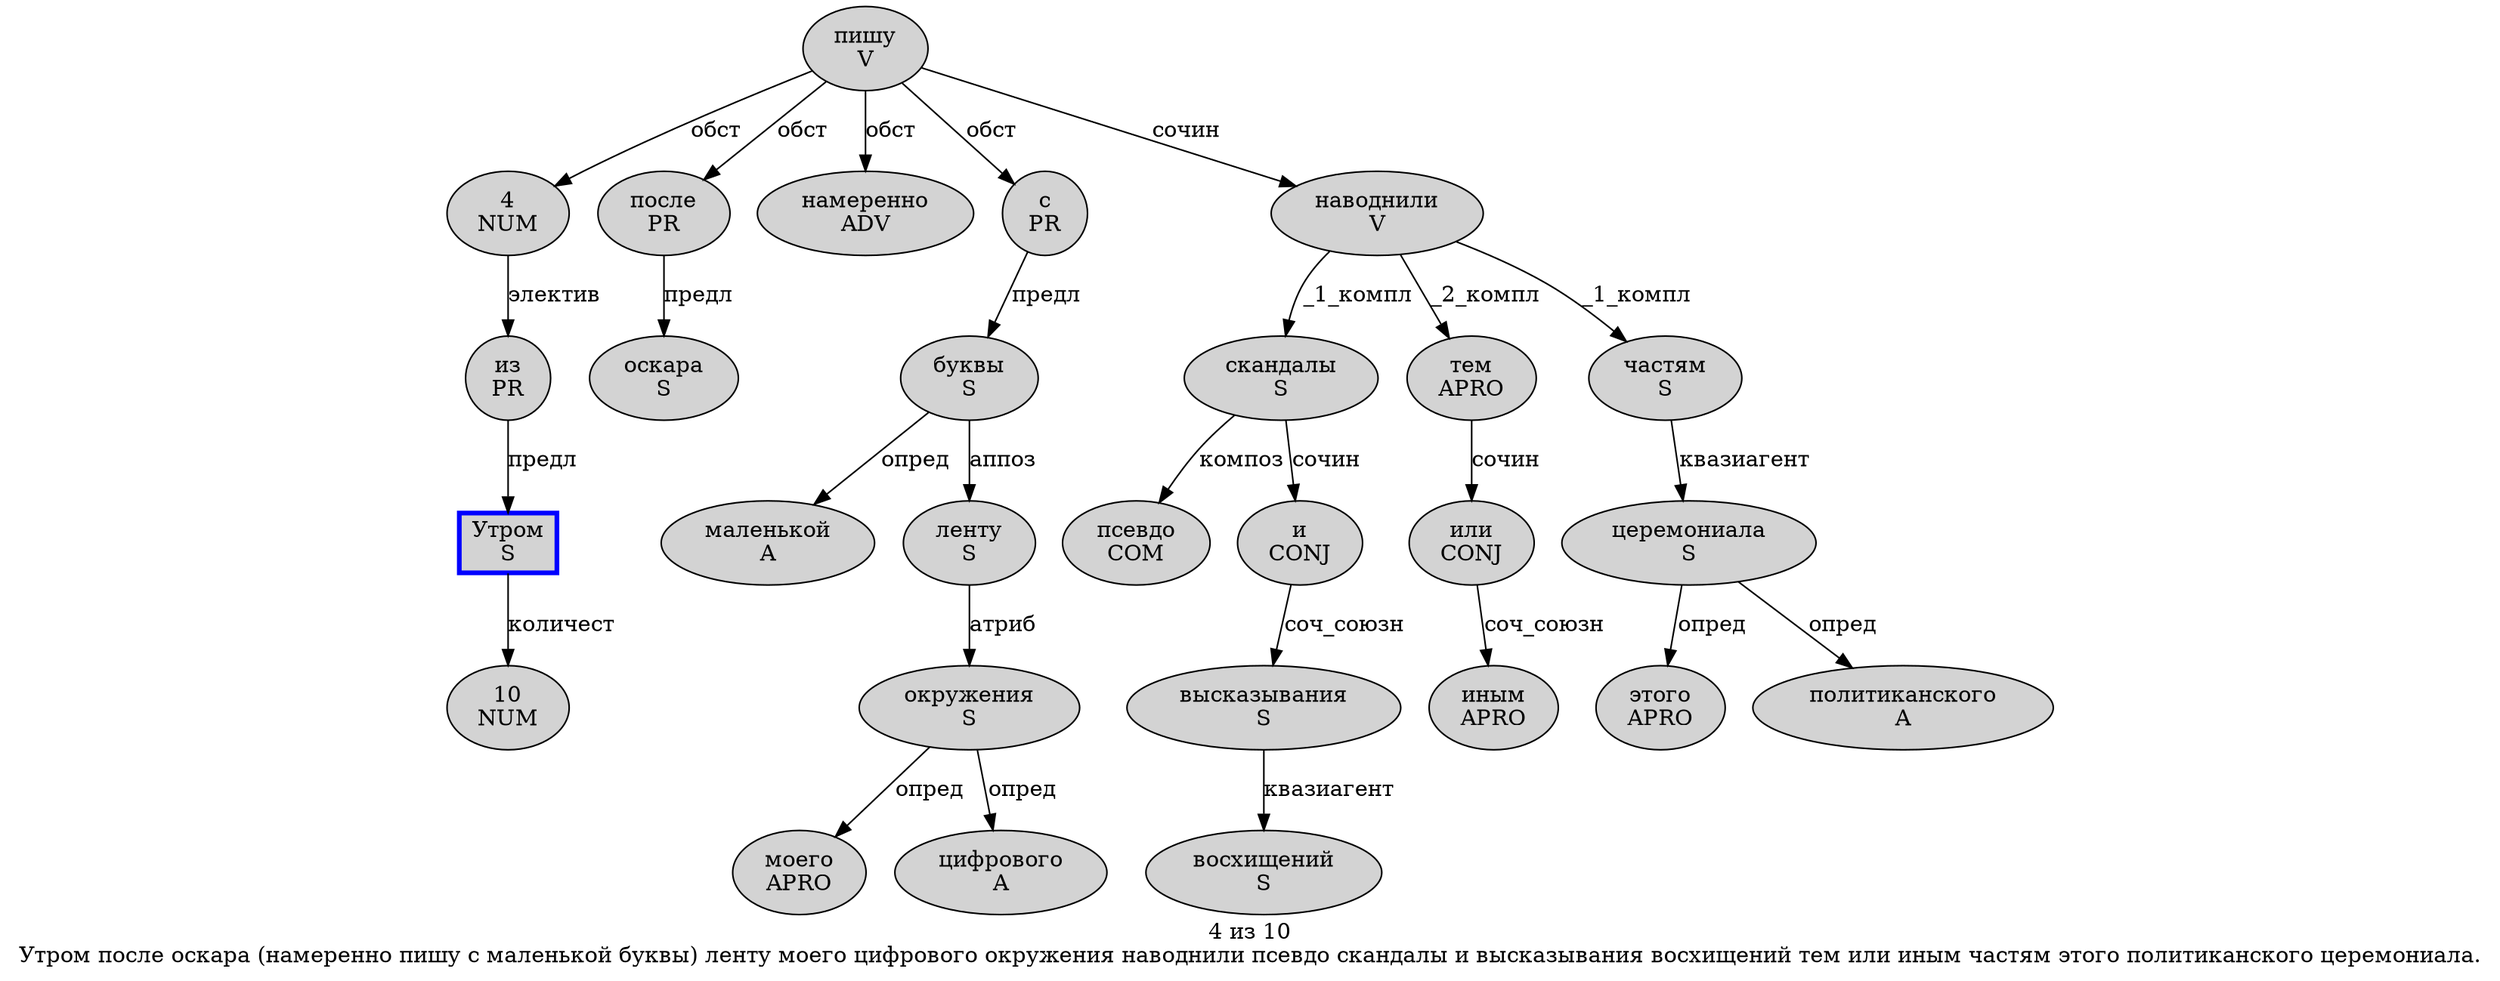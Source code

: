 digraph SENTENCE_4244 {
	graph [label="4 из 10
Утром после оскара (намеренно пишу с маленькой буквы) ленту моего цифрового окружения наводнили псевдо скандалы и высказывания восхищений тем или иным частям этого политиканского церемониала."]
	node [style=filled]
		0 [label="4
NUM" color="" fillcolor=lightgray penwidth=1 shape=ellipse]
		1 [label="из
PR" color="" fillcolor=lightgray penwidth=1 shape=ellipse]
		2 [label="10
NUM" color="" fillcolor=lightgray penwidth=1 shape=ellipse]
		3 [label="Утром
S" color=blue fillcolor=lightgray penwidth=3 shape=box]
		4 [label="после
PR" color="" fillcolor=lightgray penwidth=1 shape=ellipse]
		5 [label="оскара
S" color="" fillcolor=lightgray penwidth=1 shape=ellipse]
		7 [label="намеренно
ADV" color="" fillcolor=lightgray penwidth=1 shape=ellipse]
		8 [label="пишу
V" color="" fillcolor=lightgray penwidth=1 shape=ellipse]
		9 [label="с
PR" color="" fillcolor=lightgray penwidth=1 shape=ellipse]
		10 [label="маленькой
A" color="" fillcolor=lightgray penwidth=1 shape=ellipse]
		11 [label="буквы
S" color="" fillcolor=lightgray penwidth=1 shape=ellipse]
		13 [label="ленту
S" color="" fillcolor=lightgray penwidth=1 shape=ellipse]
		14 [label="моего
APRO" color="" fillcolor=lightgray penwidth=1 shape=ellipse]
		15 [label="цифрового
A" color="" fillcolor=lightgray penwidth=1 shape=ellipse]
		16 [label="окружения
S" color="" fillcolor=lightgray penwidth=1 shape=ellipse]
		17 [label="наводнили
V" color="" fillcolor=lightgray penwidth=1 shape=ellipse]
		18 [label="псевдо
COM" color="" fillcolor=lightgray penwidth=1 shape=ellipse]
		19 [label="скандалы
S" color="" fillcolor=lightgray penwidth=1 shape=ellipse]
		20 [label="и
CONJ" color="" fillcolor=lightgray penwidth=1 shape=ellipse]
		21 [label="высказывания
S" color="" fillcolor=lightgray penwidth=1 shape=ellipse]
		22 [label="восхищений
S" color="" fillcolor=lightgray penwidth=1 shape=ellipse]
		23 [label="тем
APRO" color="" fillcolor=lightgray penwidth=1 shape=ellipse]
		24 [label="или
CONJ" color="" fillcolor=lightgray penwidth=1 shape=ellipse]
		25 [label="иным
APRO" color="" fillcolor=lightgray penwidth=1 shape=ellipse]
		26 [label="частям
S" color="" fillcolor=lightgray penwidth=1 shape=ellipse]
		27 [label="этого
APRO" color="" fillcolor=lightgray penwidth=1 shape=ellipse]
		28 [label="политиканского
A" color="" fillcolor=lightgray penwidth=1 shape=ellipse]
		29 [label="церемониала
S" color="" fillcolor=lightgray penwidth=1 shape=ellipse]
			1 -> 3 [label="предл"]
			21 -> 22 [label="квазиагент"]
			17 -> 19 [label="_1_компл"]
			17 -> 23 [label="_2_компл"]
			17 -> 26 [label="_1_компл"]
			26 -> 29 [label="квазиагент"]
			16 -> 14 [label="опред"]
			16 -> 15 [label="опред"]
			8 -> 0 [label="обст"]
			8 -> 4 [label="обст"]
			8 -> 7 [label="обст"]
			8 -> 9 [label="обст"]
			8 -> 17 [label="сочин"]
			11 -> 10 [label="опред"]
			11 -> 13 [label="аппоз"]
			19 -> 18 [label="композ"]
			19 -> 20 [label="сочин"]
			9 -> 11 [label="предл"]
			29 -> 27 [label="опред"]
			29 -> 28 [label="опред"]
			4 -> 5 [label="предл"]
			13 -> 16 [label="атриб"]
			0 -> 1 [label="электив"]
			20 -> 21 [label="соч_союзн"]
			23 -> 24 [label="сочин"]
			24 -> 25 [label="соч_союзн"]
			3 -> 2 [label="количест"]
}